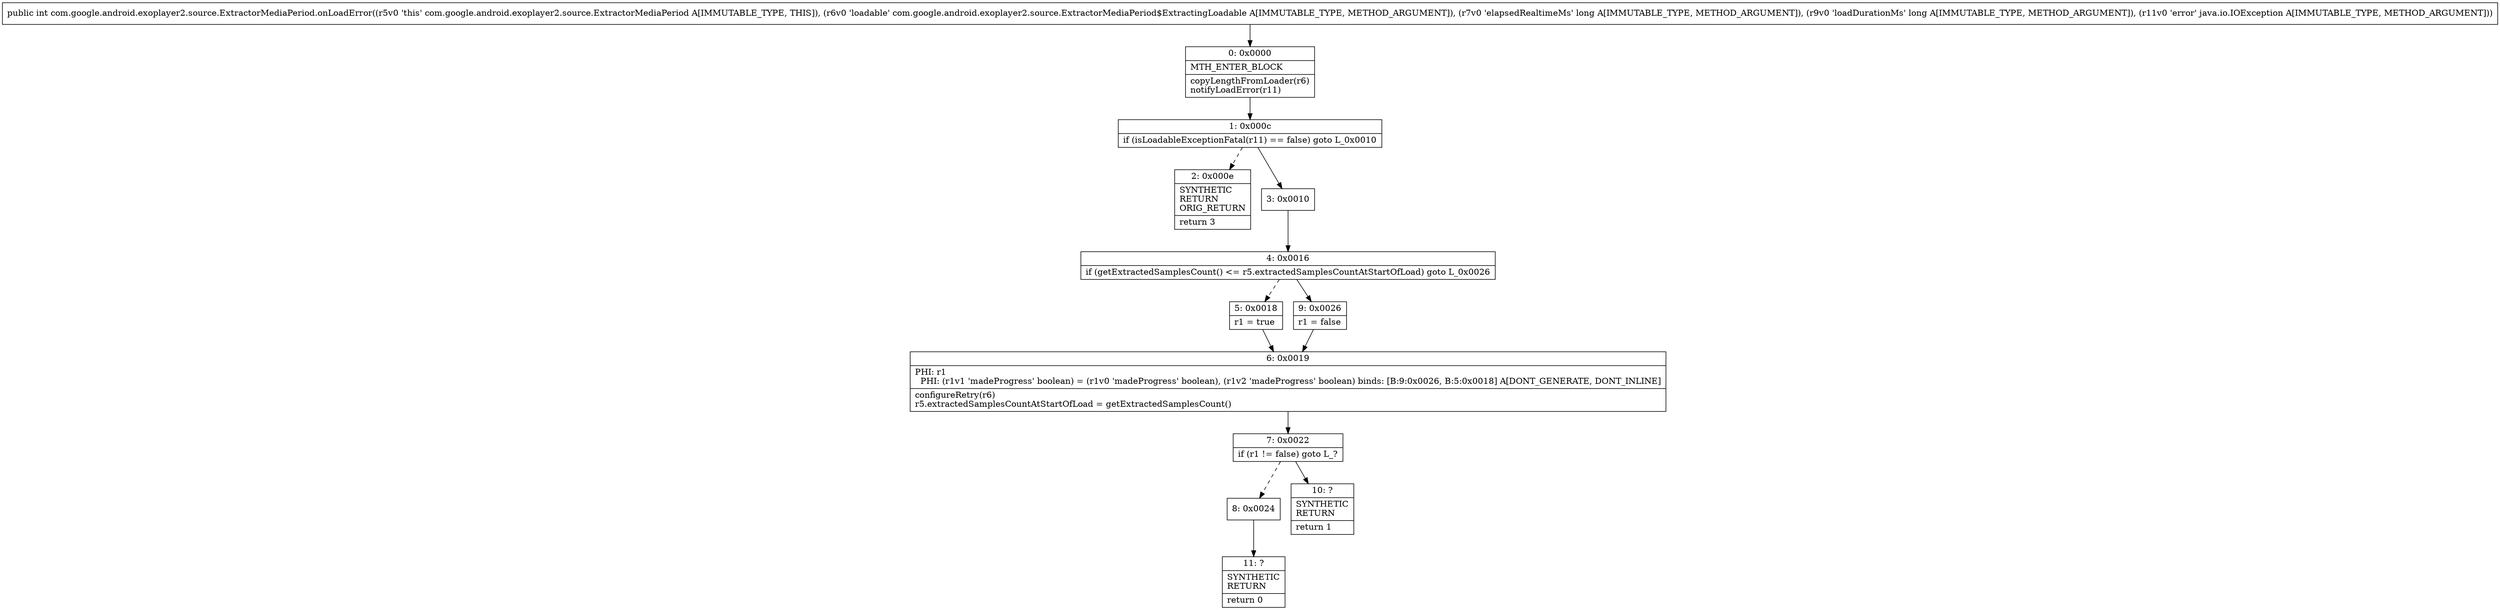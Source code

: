 digraph "CFG forcom.google.android.exoplayer2.source.ExtractorMediaPeriod.onLoadError(Lcom\/google\/android\/exoplayer2\/source\/ExtractorMediaPeriod$ExtractingLoadable;JJLjava\/io\/IOException;)I" {
Node_0 [shape=record,label="{0\:\ 0x0000|MTH_ENTER_BLOCK\l|copyLengthFromLoader(r6)\lnotifyLoadError(r11)\l}"];
Node_1 [shape=record,label="{1\:\ 0x000c|if (isLoadableExceptionFatal(r11) == false) goto L_0x0010\l}"];
Node_2 [shape=record,label="{2\:\ 0x000e|SYNTHETIC\lRETURN\lORIG_RETURN\l|return 3\l}"];
Node_3 [shape=record,label="{3\:\ 0x0010}"];
Node_4 [shape=record,label="{4\:\ 0x0016|if (getExtractedSamplesCount() \<= r5.extractedSamplesCountAtStartOfLoad) goto L_0x0026\l}"];
Node_5 [shape=record,label="{5\:\ 0x0018|r1 = true\l}"];
Node_6 [shape=record,label="{6\:\ 0x0019|PHI: r1 \l  PHI: (r1v1 'madeProgress' boolean) = (r1v0 'madeProgress' boolean), (r1v2 'madeProgress' boolean) binds: [B:9:0x0026, B:5:0x0018] A[DONT_GENERATE, DONT_INLINE]\l|configureRetry(r6)\lr5.extractedSamplesCountAtStartOfLoad = getExtractedSamplesCount()\l}"];
Node_7 [shape=record,label="{7\:\ 0x0022|if (r1 != false) goto L_?\l}"];
Node_8 [shape=record,label="{8\:\ 0x0024}"];
Node_9 [shape=record,label="{9\:\ 0x0026|r1 = false\l}"];
Node_10 [shape=record,label="{10\:\ ?|SYNTHETIC\lRETURN\l|return 1\l}"];
Node_11 [shape=record,label="{11\:\ ?|SYNTHETIC\lRETURN\l|return 0\l}"];
MethodNode[shape=record,label="{public int com.google.android.exoplayer2.source.ExtractorMediaPeriod.onLoadError((r5v0 'this' com.google.android.exoplayer2.source.ExtractorMediaPeriod A[IMMUTABLE_TYPE, THIS]), (r6v0 'loadable' com.google.android.exoplayer2.source.ExtractorMediaPeriod$ExtractingLoadable A[IMMUTABLE_TYPE, METHOD_ARGUMENT]), (r7v0 'elapsedRealtimeMs' long A[IMMUTABLE_TYPE, METHOD_ARGUMENT]), (r9v0 'loadDurationMs' long A[IMMUTABLE_TYPE, METHOD_ARGUMENT]), (r11v0 'error' java.io.IOException A[IMMUTABLE_TYPE, METHOD_ARGUMENT])) }"];
MethodNode -> Node_0;
Node_0 -> Node_1;
Node_1 -> Node_2[style=dashed];
Node_1 -> Node_3;
Node_3 -> Node_4;
Node_4 -> Node_5[style=dashed];
Node_4 -> Node_9;
Node_5 -> Node_6;
Node_6 -> Node_7;
Node_7 -> Node_8[style=dashed];
Node_7 -> Node_10;
Node_8 -> Node_11;
Node_9 -> Node_6;
}

